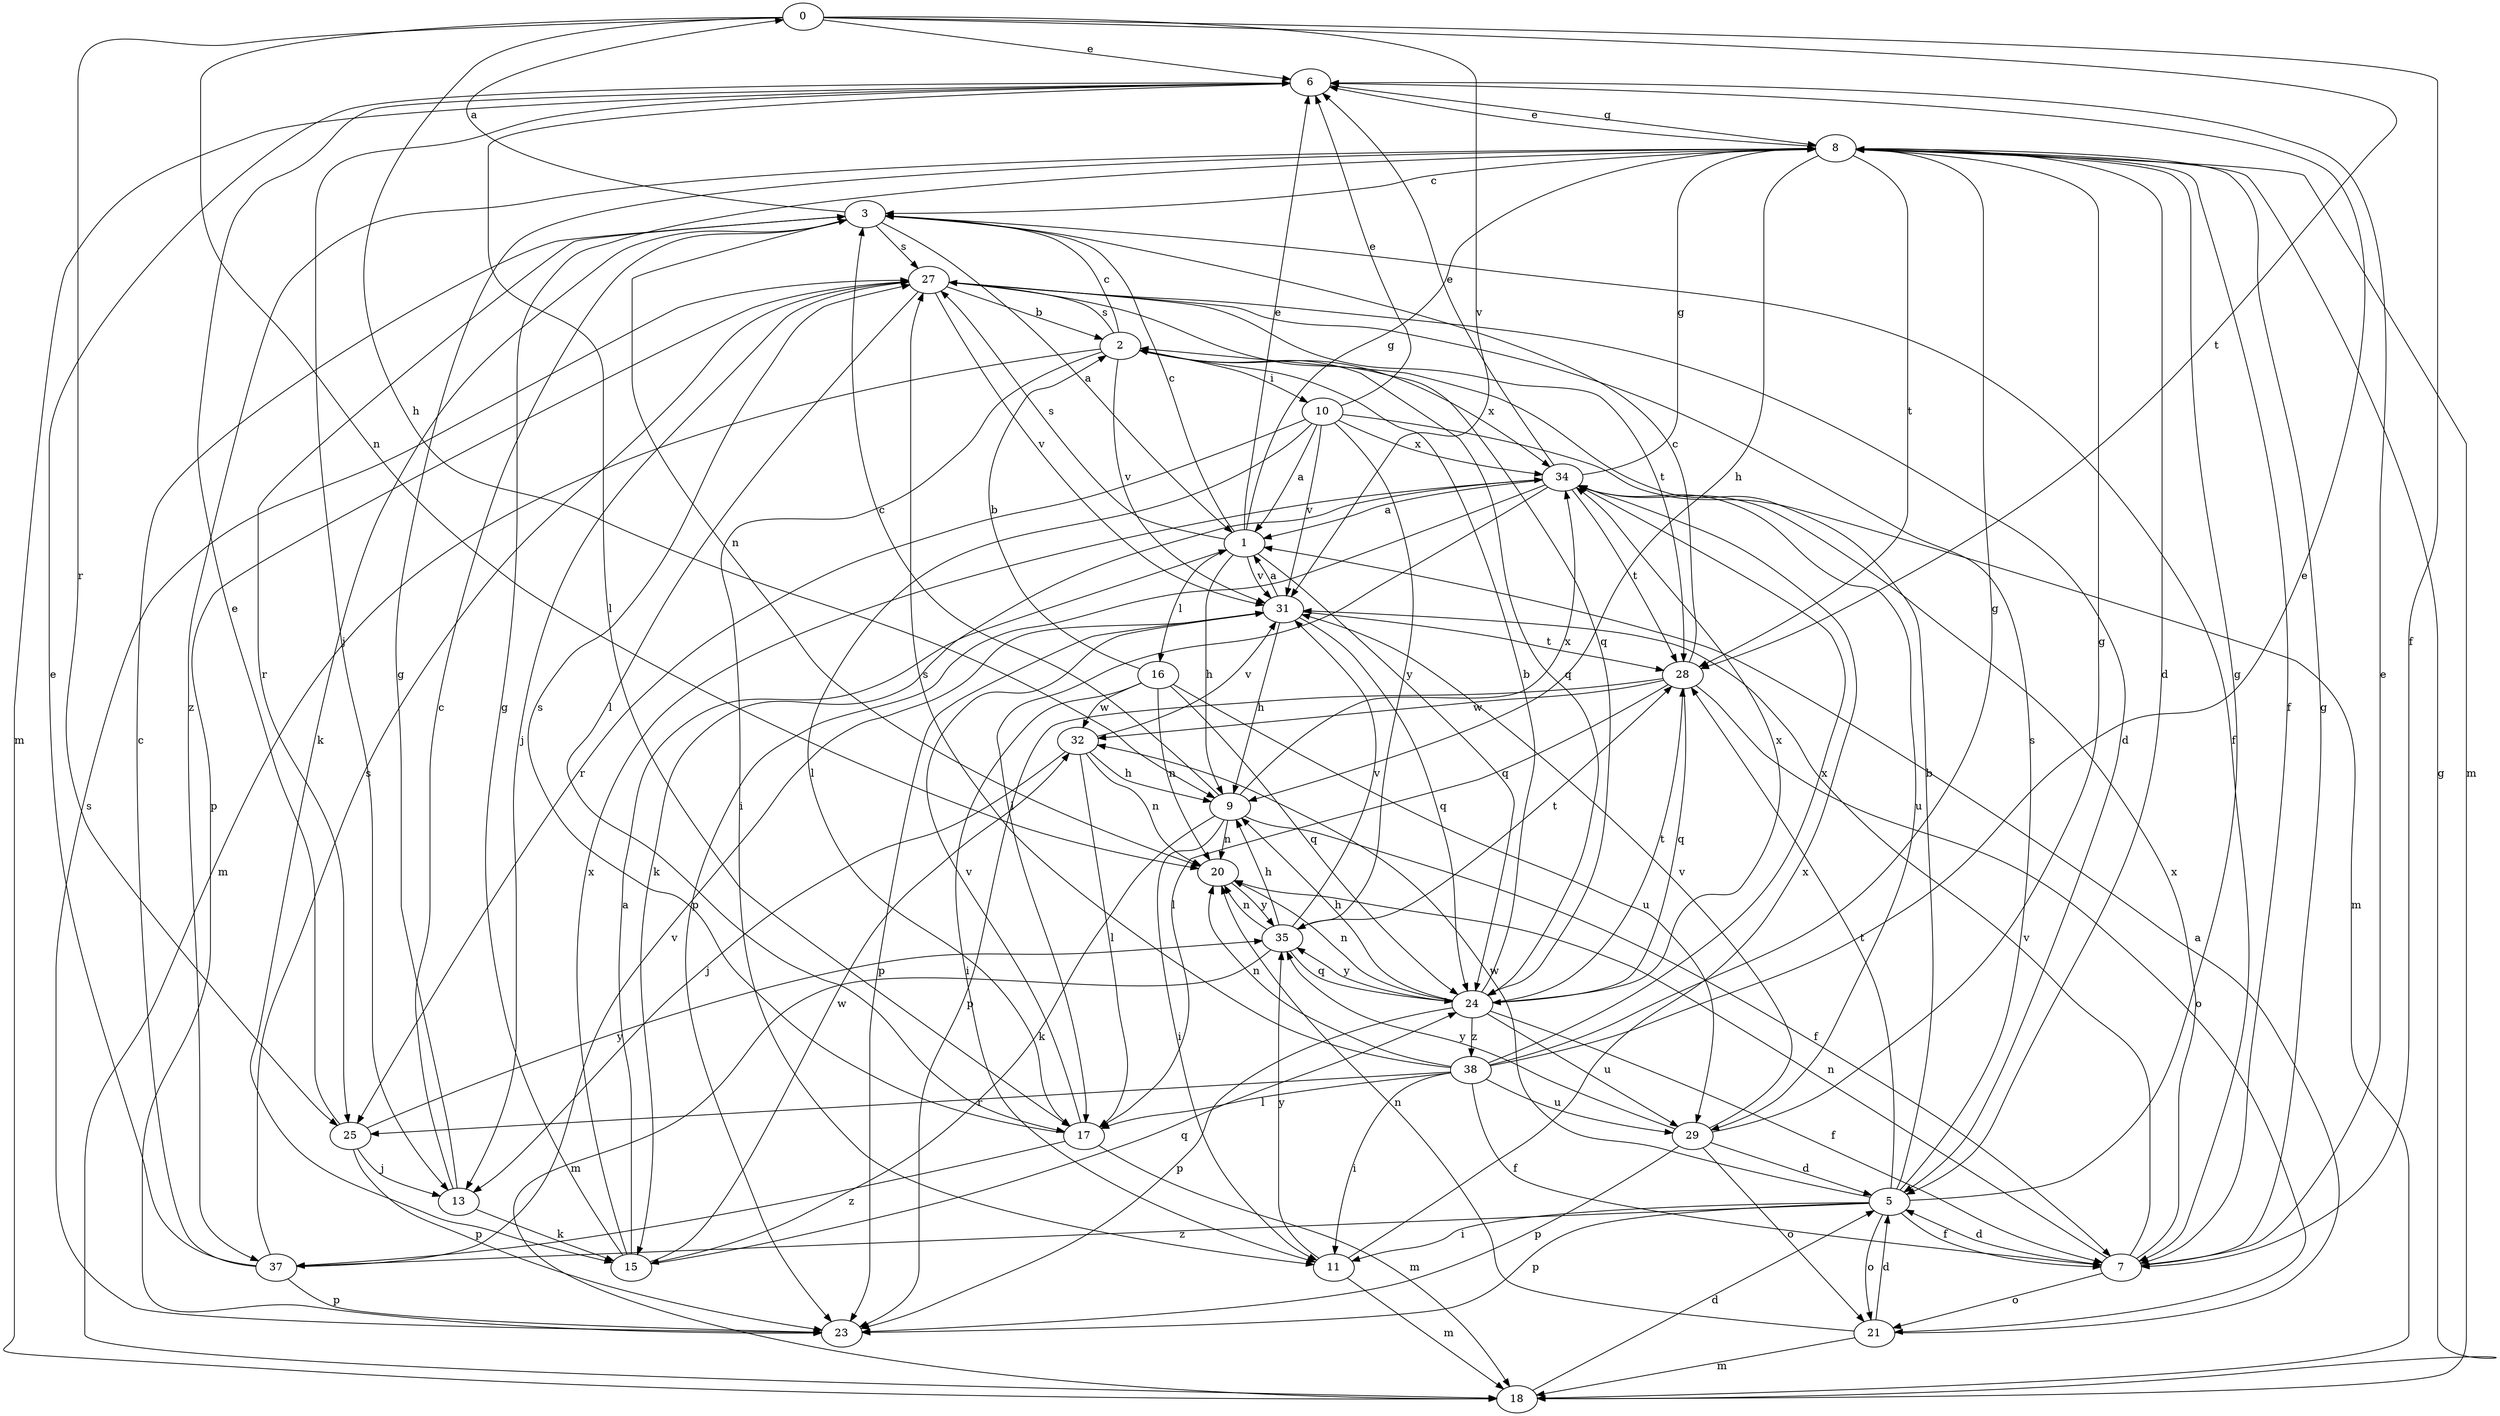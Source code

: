 strict digraph  {
0;
1;
2;
3;
5;
6;
7;
8;
9;
10;
11;
13;
15;
16;
17;
18;
20;
21;
23;
24;
25;
27;
28;
29;
31;
32;
34;
35;
37;
38;
0 -> 6  [label=e];
0 -> 7  [label=f];
0 -> 9  [label=h];
0 -> 20  [label=n];
0 -> 25  [label=r];
0 -> 28  [label=t];
0 -> 31  [label=v];
1 -> 3  [label=c];
1 -> 6  [label=e];
1 -> 8  [label=g];
1 -> 9  [label=h];
1 -> 16  [label=l];
1 -> 24  [label=q];
1 -> 27  [label=s];
1 -> 31  [label=v];
2 -> 3  [label=c];
2 -> 10  [label=i];
2 -> 11  [label=i];
2 -> 18  [label=m];
2 -> 24  [label=q];
2 -> 27  [label=s];
2 -> 31  [label=v];
2 -> 34  [label=x];
3 -> 0  [label=a];
3 -> 1  [label=a];
3 -> 7  [label=f];
3 -> 15  [label=k];
3 -> 20  [label=n];
3 -> 25  [label=r];
3 -> 27  [label=s];
5 -> 2  [label=b];
5 -> 7  [label=f];
5 -> 8  [label=g];
5 -> 11  [label=i];
5 -> 21  [label=o];
5 -> 23  [label=p];
5 -> 27  [label=s];
5 -> 28  [label=t];
5 -> 32  [label=w];
5 -> 37  [label=z];
6 -> 8  [label=g];
6 -> 13  [label=j];
6 -> 17  [label=l];
6 -> 18  [label=m];
7 -> 5  [label=d];
7 -> 6  [label=e];
7 -> 8  [label=g];
7 -> 20  [label=n];
7 -> 21  [label=o];
7 -> 31  [label=v];
7 -> 34  [label=x];
8 -> 3  [label=c];
8 -> 5  [label=d];
8 -> 6  [label=e];
8 -> 7  [label=f];
8 -> 9  [label=h];
8 -> 18  [label=m];
8 -> 28  [label=t];
8 -> 37  [label=z];
9 -> 3  [label=c];
9 -> 7  [label=f];
9 -> 11  [label=i];
9 -> 15  [label=k];
9 -> 20  [label=n];
9 -> 34  [label=x];
10 -> 1  [label=a];
10 -> 6  [label=e];
10 -> 17  [label=l];
10 -> 18  [label=m];
10 -> 25  [label=r];
10 -> 31  [label=v];
10 -> 34  [label=x];
10 -> 35  [label=y];
11 -> 18  [label=m];
11 -> 34  [label=x];
11 -> 35  [label=y];
13 -> 3  [label=c];
13 -> 8  [label=g];
13 -> 15  [label=k];
15 -> 1  [label=a];
15 -> 8  [label=g];
15 -> 24  [label=q];
15 -> 32  [label=w];
15 -> 34  [label=x];
16 -> 2  [label=b];
16 -> 11  [label=i];
16 -> 20  [label=n];
16 -> 24  [label=q];
16 -> 29  [label=u];
16 -> 32  [label=w];
17 -> 18  [label=m];
17 -> 27  [label=s];
17 -> 31  [label=v];
17 -> 37  [label=z];
18 -> 5  [label=d];
18 -> 8  [label=g];
20 -> 35  [label=y];
21 -> 1  [label=a];
21 -> 5  [label=d];
21 -> 18  [label=m];
21 -> 20  [label=n];
23 -> 27  [label=s];
24 -> 2  [label=b];
24 -> 7  [label=f];
24 -> 9  [label=h];
24 -> 20  [label=n];
24 -> 23  [label=p];
24 -> 28  [label=t];
24 -> 29  [label=u];
24 -> 34  [label=x];
24 -> 35  [label=y];
24 -> 38  [label=z];
25 -> 6  [label=e];
25 -> 13  [label=j];
25 -> 23  [label=p];
25 -> 35  [label=y];
27 -> 2  [label=b];
27 -> 5  [label=d];
27 -> 13  [label=j];
27 -> 17  [label=l];
27 -> 23  [label=p];
27 -> 24  [label=q];
27 -> 28  [label=t];
27 -> 31  [label=v];
28 -> 3  [label=c];
28 -> 17  [label=l];
28 -> 21  [label=o];
28 -> 23  [label=p];
28 -> 24  [label=q];
28 -> 32  [label=w];
29 -> 5  [label=d];
29 -> 8  [label=g];
29 -> 21  [label=o];
29 -> 23  [label=p];
29 -> 31  [label=v];
29 -> 35  [label=y];
31 -> 1  [label=a];
31 -> 9  [label=h];
31 -> 23  [label=p];
31 -> 24  [label=q];
31 -> 28  [label=t];
32 -> 9  [label=h];
32 -> 13  [label=j];
32 -> 17  [label=l];
32 -> 20  [label=n];
32 -> 31  [label=v];
34 -> 1  [label=a];
34 -> 6  [label=e];
34 -> 8  [label=g];
34 -> 15  [label=k];
34 -> 17  [label=l];
34 -> 23  [label=p];
34 -> 28  [label=t];
34 -> 29  [label=u];
35 -> 9  [label=h];
35 -> 18  [label=m];
35 -> 20  [label=n];
35 -> 24  [label=q];
35 -> 28  [label=t];
35 -> 31  [label=v];
37 -> 3  [label=c];
37 -> 6  [label=e];
37 -> 23  [label=p];
37 -> 27  [label=s];
37 -> 31  [label=v];
38 -> 6  [label=e];
38 -> 7  [label=f];
38 -> 8  [label=g];
38 -> 11  [label=i];
38 -> 17  [label=l];
38 -> 20  [label=n];
38 -> 25  [label=r];
38 -> 27  [label=s];
38 -> 29  [label=u];
38 -> 34  [label=x];
}
